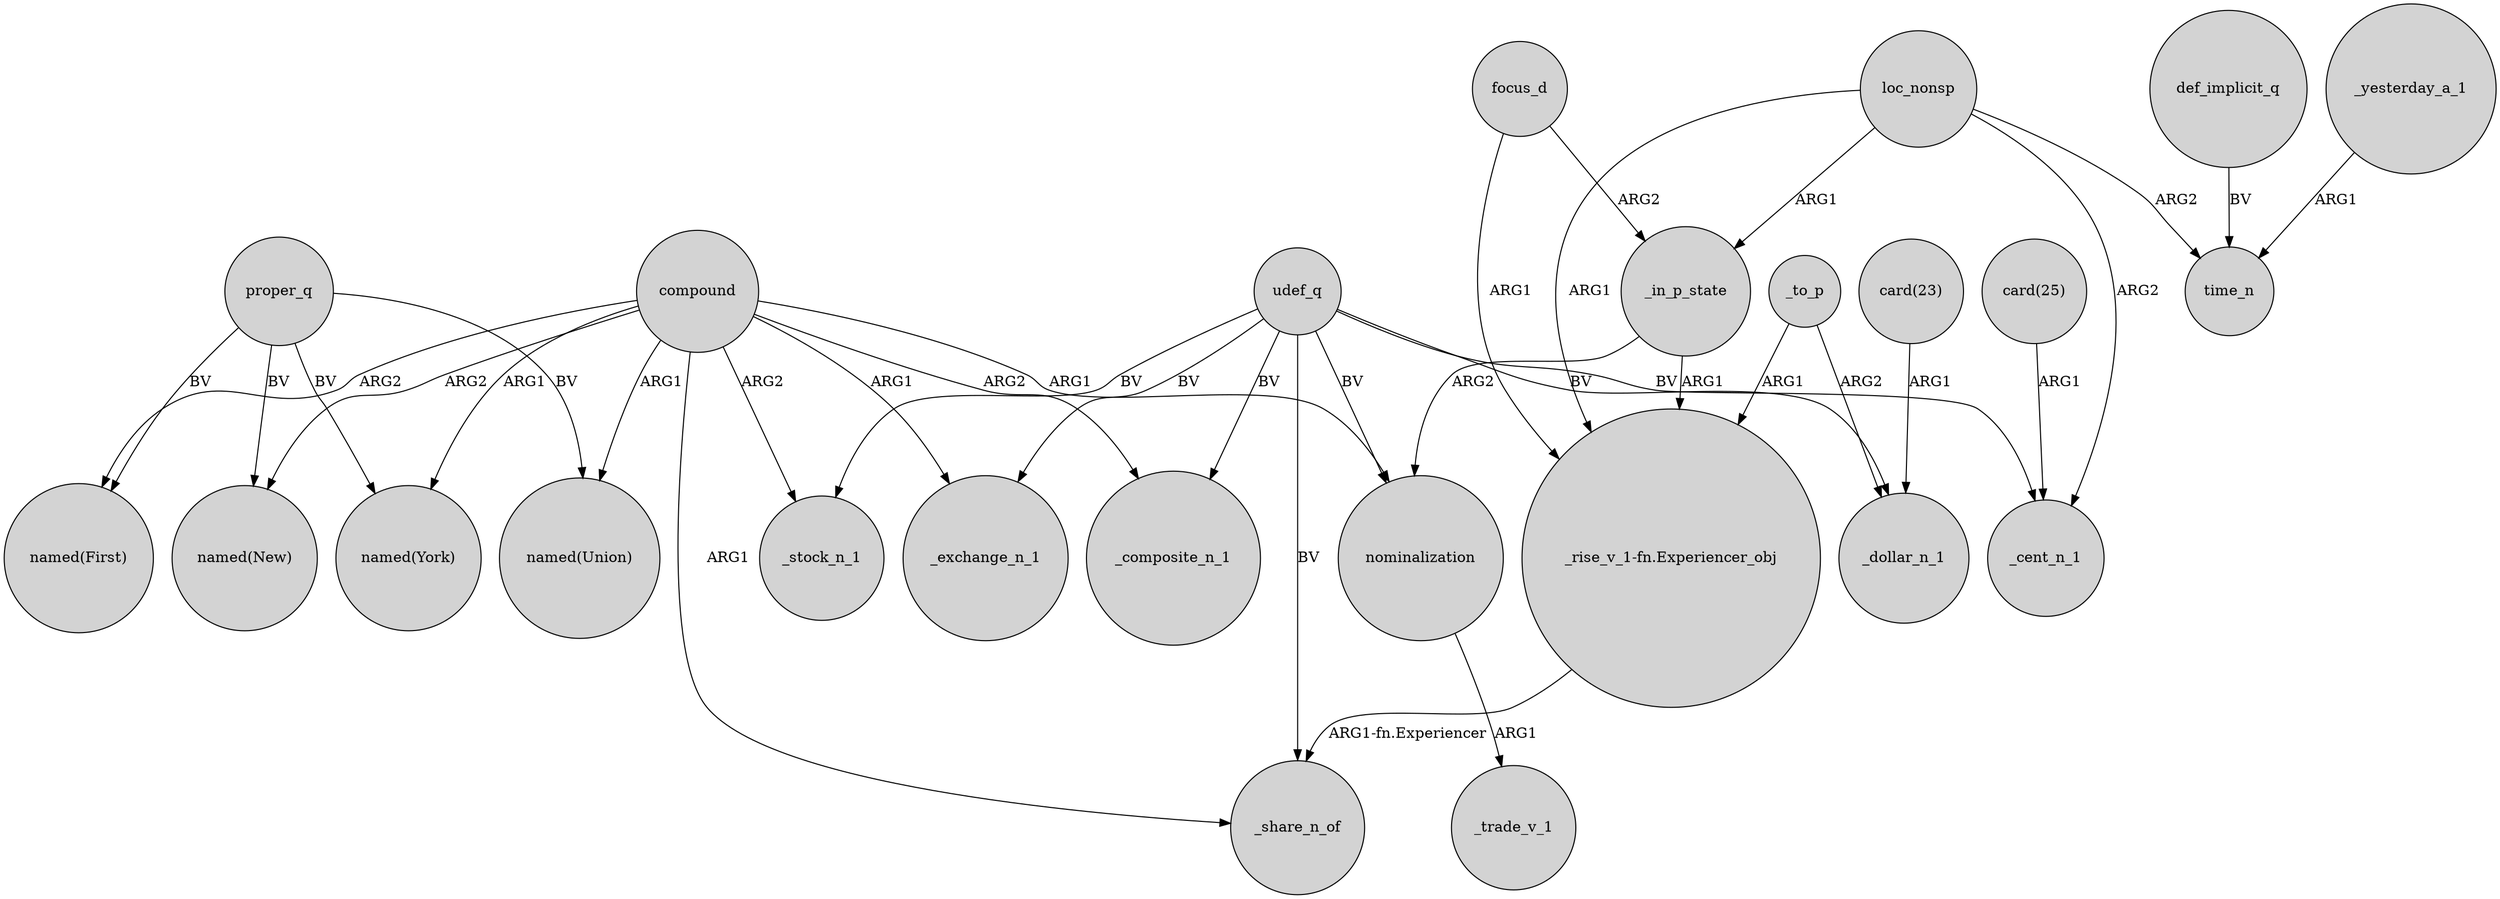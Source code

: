 digraph {
	node [shape=circle style=filled]
	_in_p_state -> nominalization [label=ARG2]
	"card(23)" -> _dollar_n_1 [label=ARG1]
	compound -> "named(Union)" [label=ARG1]
	focus_d -> _in_p_state [label=ARG2]
	loc_nonsp -> "_rise_v_1-fn.Experiencer_obj" [label=ARG1]
	compound -> "named(New)" [label=ARG2]
	compound -> _share_n_of [label=ARG1]
	proper_q -> "named(New)" [label=BV]
	udef_q -> nominalization [label=BV]
	_in_p_state -> "_rise_v_1-fn.Experiencer_obj" [label=ARG1]
	udef_q -> _exchange_n_1 [label=BV]
	proper_q -> "named(First)" [label=BV]
	_yesterday_a_1 -> time_n [label=ARG1]
	_to_p -> _dollar_n_1 [label=ARG2]
	udef_q -> _cent_n_1 [label=BV]
	compound -> _exchange_n_1 [label=ARG1]
	loc_nonsp -> _cent_n_1 [label=ARG2]
	proper_q -> "named(York)" [label=BV]
	compound -> nominalization [label=ARG1]
	compound -> "named(First)" [label=ARG2]
	proper_q -> "named(Union)" [label=BV]
	udef_q -> _stock_n_1 [label=BV]
	udef_q -> _share_n_of [label=BV]
	compound -> _stock_n_1 [label=ARG2]
	udef_q -> _dollar_n_1 [label=BV]
	focus_d -> "_rise_v_1-fn.Experiencer_obj" [label=ARG1]
	udef_q -> _composite_n_1 [label=BV]
	"card(25)" -> _cent_n_1 [label=ARG1]
	loc_nonsp -> time_n [label=ARG2]
	_to_p -> "_rise_v_1-fn.Experiencer_obj" [label=ARG1]
	compound -> "named(York)" [label=ARG1]
	def_implicit_q -> time_n [label=BV]
	compound -> _composite_n_1 [label=ARG2]
	"_rise_v_1-fn.Experiencer_obj" -> _share_n_of [label="ARG1-fn.Experiencer"]
	loc_nonsp -> _in_p_state [label=ARG1]
	nominalization -> _trade_v_1 [label=ARG1]
}
